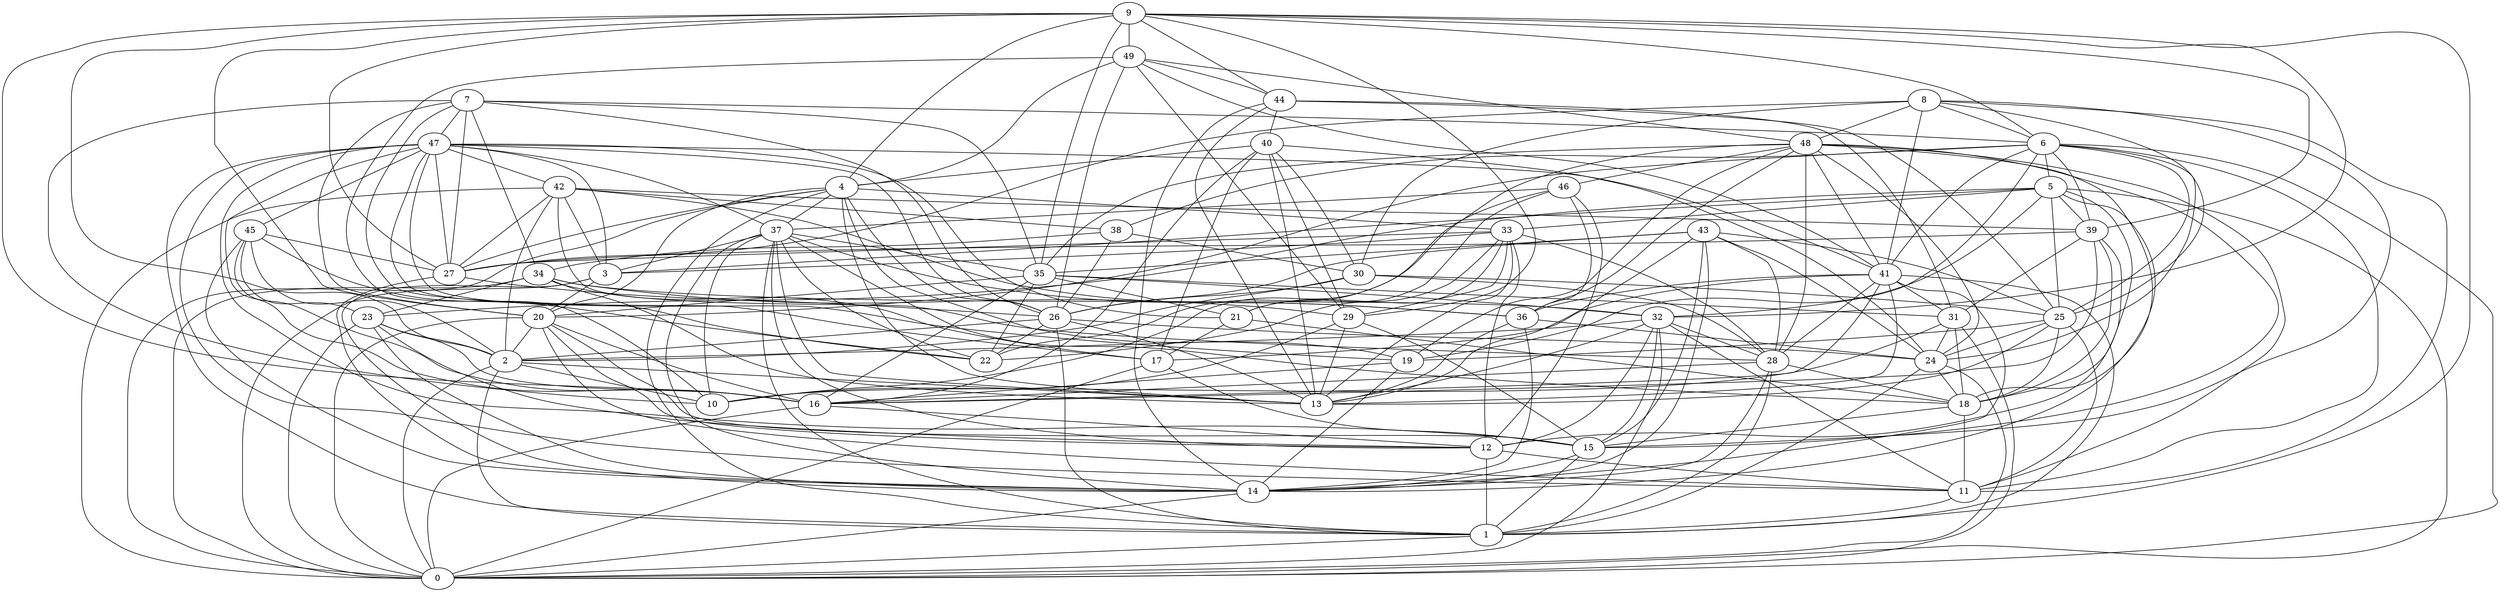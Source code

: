 digraph GG_graph {

subgraph G_graph {
edge [color = black]
"7" -> "27" [dir = none]
"7" -> "26" [dir = none]
"7" -> "35" [dir = none]
"38" -> "34" [dir = none]
"38" -> "26" [dir = none]
"38" -> "30" [dir = none]
"11" -> "1" [dir = none]
"39" -> "27" [dir = none]
"39" -> "18" [dir = none]
"9" -> "49" [dir = none]
"9" -> "1" [dir = none]
"9" -> "39" [dir = none]
"9" -> "44" [dir = none]
"9" -> "16" [dir = none]
"9" -> "27" [dir = none]
"9" -> "35" [dir = none]
"9" -> "2" [dir = none]
"9" -> "32" [dir = none]
"24" -> "0" [dir = none]
"24" -> "1" [dir = none]
"46" -> "12" [dir = none]
"46" -> "36" [dir = none]
"46" -> "22" [dir = none]
"31" -> "0" [dir = none]
"33" -> "12" [dir = none]
"33" -> "22" [dir = none]
"33" -> "28" [dir = none]
"47" -> "17" [dir = none]
"47" -> "37" [dir = none]
"47" -> "21" [dir = none]
"47" -> "19" [dir = none]
"47" -> "45" [dir = none]
"47" -> "26" [dir = none]
"47" -> "16" [dir = none]
"47" -> "41" [dir = none]
"16" -> "0" [dir = none]
"15" -> "1" [dir = none]
"29" -> "15" [dir = none]
"44" -> "31" [dir = none]
"44" -> "40" [dir = none]
"12" -> "1" [dir = none]
"12" -> "11" [dir = none]
"34" -> "13" [dir = none]
"34" -> "23" [dir = none]
"14" -> "0" [dir = none]
"37" -> "10" [dir = none]
"37" -> "36" [dir = none]
"37" -> "13" [dir = none]
"37" -> "12" [dir = none]
"37" -> "14" [dir = none]
"37" -> "1" [dir = none]
"32" -> "13" [dir = none]
"32" -> "2" [dir = none]
"32" -> "15" [dir = none]
"32" -> "0" [dir = none]
"26" -> "22" [dir = none]
"26" -> "2" [dir = none]
"48" -> "24" [dir = none]
"48" -> "11" [dir = none]
"48" -> "10" [dir = none]
"48" -> "18" [dir = none]
"48" -> "28" [dir = none]
"48" -> "35" [dir = none]
"48" -> "19" [dir = none]
"48" -> "46" [dir = none]
"48" -> "41" [dir = none]
"18" -> "15" [dir = none]
"23" -> "12" [dir = none]
"23" -> "2" [dir = none]
"23" -> "14" [dir = none]
"21" -> "18" [dir = none]
"20" -> "11" [dir = none]
"20" -> "15" [dir = none]
"20" -> "12" [dir = none]
"20" -> "16" [dir = none]
"20" -> "2" [dir = none]
"36" -> "13" [dir = none]
"1" -> "0" [dir = none]
"40" -> "29" [dir = none]
"40" -> "13" [dir = none]
"40" -> "17" [dir = none]
"40" -> "4" [dir = none]
"17" -> "15" [dir = none]
"5" -> "0" [dir = none]
"5" -> "25" [dir = none]
"5" -> "19" [dir = none]
"5" -> "18" [dir = none]
"5" -> "39" [dir = none]
"43" -> "28" [dir = none]
"43" -> "14" [dir = none]
"43" -> "26" [dir = none]
"43" -> "35" [dir = none]
"19" -> "16" [dir = none]
"19" -> "14" [dir = none]
"8" -> "30" [dir = none]
"8" -> "48" [dir = none]
"8" -> "27" [dir = none]
"8" -> "41" [dir = none]
"28" -> "14" [dir = none]
"28" -> "1" [dir = none]
"28" -> "18" [dir = none]
"28" -> "16" [dir = none]
"41" -> "28" [dir = none]
"41" -> "31" [dir = none]
"41" -> "17" [dir = none]
"41" -> "16" [dir = none]
"41" -> "36" [dir = none]
"35" -> "21" [dir = none]
"35" -> "16" [dir = none]
"35" -> "31" [dir = none]
"27" -> "14" [dir = none]
"27" -> "26" [dir = none]
"42" -> "38" [dir = none]
"42" -> "3" [dir = none]
"42" -> "27" [dir = none]
"42" -> "0" [dir = none]
"49" -> "26" [dir = none]
"49" -> "4" [dir = none]
"49" -> "48" [dir = none]
"49" -> "29" [dir = none]
"25" -> "13" [dir = none]
"25" -> "24" [dir = none]
"25" -> "11" [dir = none]
"2" -> "13" [dir = none]
"2" -> "0" [dir = none]
"2" -> "10" [dir = none]
"4" -> "37" [dir = none]
"4" -> "1" [dir = none]
"4" -> "26" [dir = none]
"4" -> "19" [dir = none]
"4" -> "0" [dir = none]
"4" -> "13" [dir = none]
"4" -> "27" [dir = none]
"4" -> "33" [dir = none]
"6" -> "24" [dir = none]
"6" -> "41" [dir = none]
"6" -> "20" [dir = none]
"6" -> "0" [dir = none]
"6" -> "38" [dir = none]
"6" -> "25" [dir = none]
"45" -> "27" [dir = none]
"45" -> "14" [dir = none]
"45" -> "16" [dir = none]
"30" -> "25" [dir = none]
"30" -> "2" [dir = none]
"3" -> "14" [dir = none]
"3" -> "20" [dir = none]
"25" -> "19" [dir = none]
"35" -> "22" [dir = none]
"5" -> "33" [dir = none]
"33" -> "29" [dir = none]
"7" -> "47" [dir = none]
"26" -> "13" [dir = none]
"16" -> "12" [dir = none]
"9" -> "20" [dir = none]
"45" -> "22" [dir = none]
"34" -> "17" [dir = none]
"42" -> "2" [dir = none]
"21" -> "17" [dir = none]
"42" -> "28" [dir = none]
"43" -> "13" [dir = none]
"37" -> "3" [dir = none]
"5" -> "14" [dir = none]
"8" -> "11" [dir = none]
"6" -> "32" [dir = none]
"25" -> "18" [dir = none]
"8" -> "15" [dir = none]
"36" -> "14" [dir = none]
"48" -> "36" [dir = none]
"3" -> "0" [dir = none]
"47" -> "27" [dir = none]
"2" -> "1" [dir = none]
"5" -> "23" [dir = none]
"31" -> "10" [dir = none]
"9" -> "6" [dir = none]
"9" -> "4" [dir = none]
"7" -> "20" [dir = none]
"49" -> "44" [dir = none]
"18" -> "11" [dir = none]
"47" -> "15" [dir = none]
"7" -> "10" [dir = none]
"37" -> "18" [dir = none]
"23" -> "16" [dir = none]
"40" -> "24" [dir = none]
"9" -> "29" [dir = none]
"29" -> "13" [dir = none]
"8" -> "25" [dir = none]
"43" -> "24" [dir = none]
"44" -> "13" [dir = none]
"33" -> "13" [dir = none]
"44" -> "14" [dir = none]
"30" -> "26" [dir = none]
"17" -> "0" [dir = none]
"33" -> "27" [dir = none]
"45" -> "23" [dir = none]
"39" -> "31" [dir = none]
"7" -> "6" [dir = none]
"41" -> "13" [dir = none]
"32" -> "12" [dir = none]
"45" -> "2" [dir = none]
"46" -> "37" [dir = none]
"5" -> "3" [dir = none]
"47" -> "11" [dir = none]
"49" -> "41" [dir = none]
"39" -> "12" [dir = none]
"20" -> "0" [dir = none]
"42" -> "39" [dir = none]
"47" -> "3" [dir = none]
"43" -> "15" [dir = none]
"15" -> "14" [dir = none]
"36" -> "24" [dir = none]
"39" -> "16" [dir = none]
"6" -> "39" [dir = none]
"33" -> "3" [dir = none]
"34" -> "29" [dir = none]
"4" -> "20" [dir = none]
"40" -> "30" [dir = none]
"48" -> "15" [dir = none]
"6" -> "5" [dir = none]
"30" -> "28" [dir = none]
"32" -> "28" [dir = none]
"26" -> "1" [dir = none]
"44" -> "25" [dir = none]
"37" -> "22" [dir = none]
"47" -> "1" [dir = none]
"23" -> "0" [dir = none]
"47" -> "42" [dir = none]
"40" -> "16" [dir = none]
"43" -> "25" [dir = none]
"34" -> "0" [dir = none]
"34" -> "32" [dir = none]
"7" -> "34" [dir = none]
"31" -> "18" [dir = none]
"33" -> "21" [dir = none]
"8" -> "6" [dir = none]
"49" -> "10" [dir = none]
"32" -> "11" [dir = none]
"6" -> "11" [dir = none]
"35" -> "20" [dir = none]
"37" -> "35" [dir = none]
"41" -> "14" [dir = none]
"26" -> "24" [dir = none]
"7" -> "22" [dir = none]
"31" -> "24" [dir = none]
"29" -> "10" [dir = none]
"46" -> "21" [dir = none]
"41" -> "1" [dir = none]
"35" -> "32" [dir = none]
"24" -> "18" [dir = none]
"42" -> "36" [dir = none]
}

}
